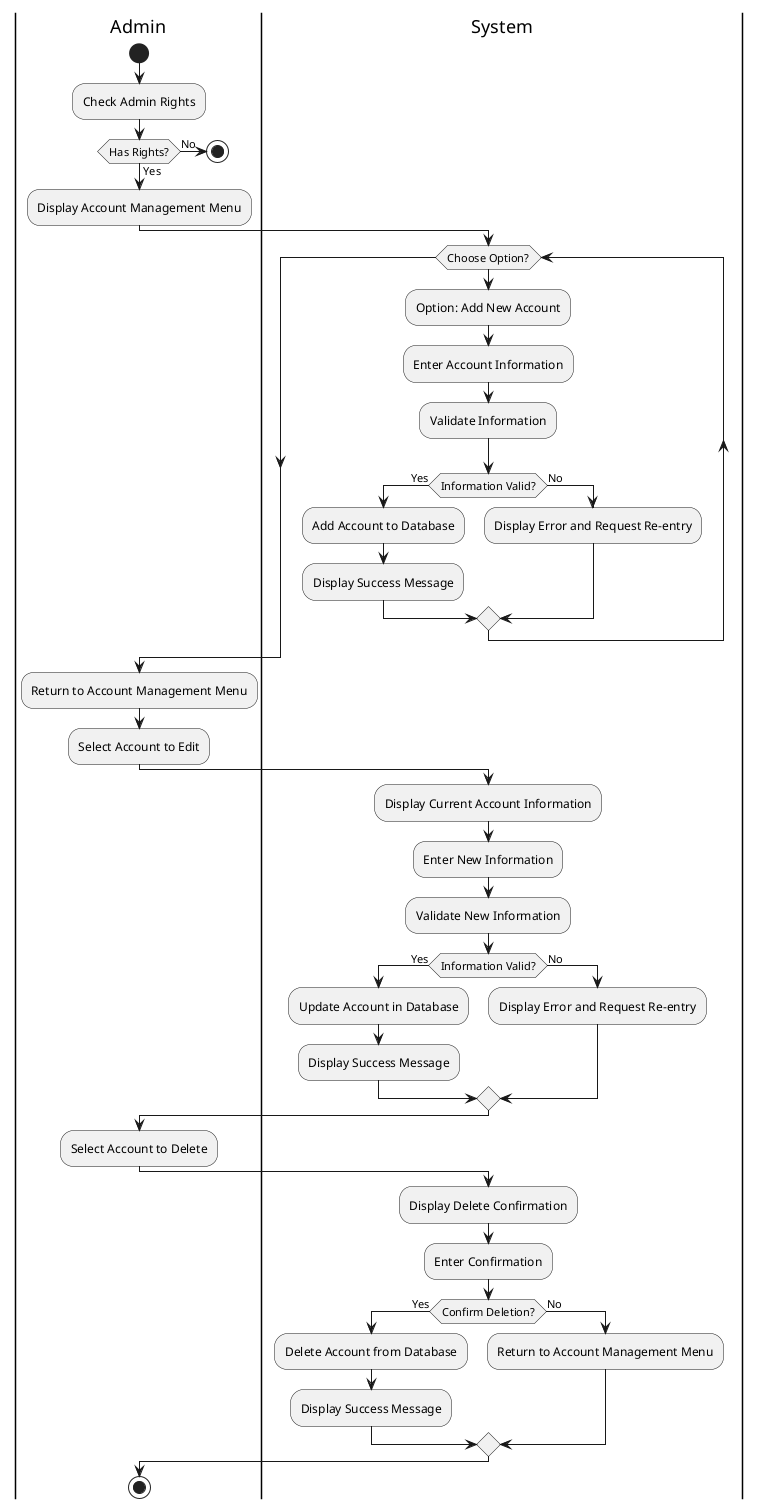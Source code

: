 @startuml
|Admin|
start
:Check Admin Rights;
if (Has Rights?) then (Yes)
    :Display Account Management Menu;
    |System|
    while (Choose Option?)
        :Option: Add New Account;
        :Enter Account Information;
        :Validate Information;
        if (Information Valid?) then (Yes)
            :Add Account to Database;
            :Display Success Message;
        else (No)
            :Display Error and Request Re-entry;
        endif
    endwhile
    |Admin|
else (No)
    stop
endif
:Return to Account Management Menu;
:Select Account to Edit;
|System|
:Display Current Account Information;
:Enter New Information;
:Validate New Information;
if (Information Valid?) then (Yes)
    :Update Account in Database;
    :Display Success Message;
else (No)
    :Display Error and Request Re-entry;
endif
|Admin|
:Select Account to Delete;
|System|
:Display Delete Confirmation;
:Enter Confirmation;
if (Confirm Deletion?) then (Yes)
    :Delete Account from Database;
    :Display Success Message;
else (No)
    :Return to Account Management Menu;
endif
|Admin|
stop
@enduml
